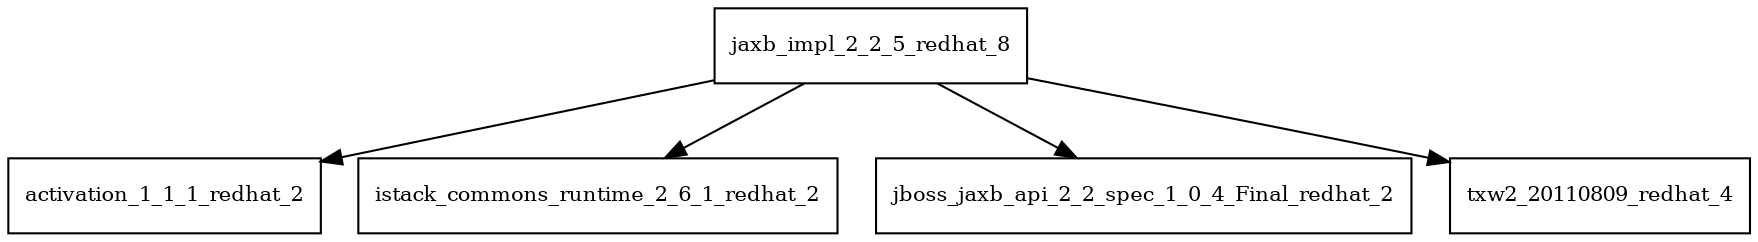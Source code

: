 digraph jaxb_impl_2_2_5_redhat_8_dependencies {
  node [shape = box, fontsize=10.0];
  jaxb_impl_2_2_5_redhat_8 -> activation_1_1_1_redhat_2;
  jaxb_impl_2_2_5_redhat_8 -> istack_commons_runtime_2_6_1_redhat_2;
  jaxb_impl_2_2_5_redhat_8 -> jboss_jaxb_api_2_2_spec_1_0_4_Final_redhat_2;
  jaxb_impl_2_2_5_redhat_8 -> txw2_20110809_redhat_4;
}
